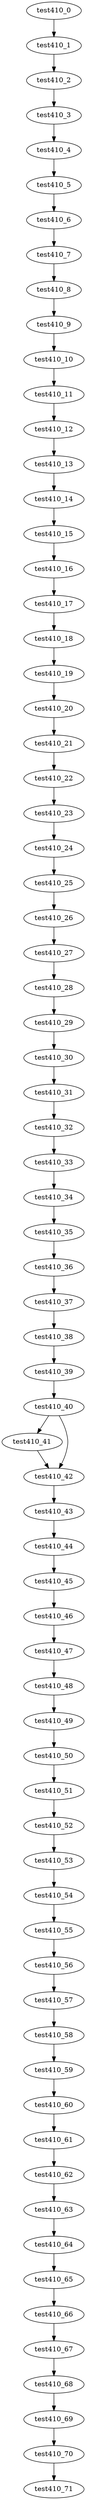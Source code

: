 digraph G {
test410_0->test410_1;
test410_1->test410_2;
test410_2->test410_3;
test410_3->test410_4;
test410_4->test410_5;
test410_5->test410_6;
test410_6->test410_7;
test410_7->test410_8;
test410_8->test410_9;
test410_9->test410_10;
test410_10->test410_11;
test410_11->test410_12;
test410_12->test410_13;
test410_13->test410_14;
test410_14->test410_15;
test410_15->test410_16;
test410_16->test410_17;
test410_17->test410_18;
test410_18->test410_19;
test410_19->test410_20;
test410_20->test410_21;
test410_21->test410_22;
test410_22->test410_23;
test410_23->test410_24;
test410_24->test410_25;
test410_25->test410_26;
test410_26->test410_27;
test410_27->test410_28;
test410_28->test410_29;
test410_29->test410_30;
test410_30->test410_31;
test410_31->test410_32;
test410_32->test410_33;
test410_33->test410_34;
test410_34->test410_35;
test410_35->test410_36;
test410_36->test410_37;
test410_37->test410_38;
test410_38->test410_39;
test410_39->test410_40;
test410_40->test410_41;
test410_40->test410_42;
test410_41->test410_42;
test410_42->test410_43;
test410_43->test410_44;
test410_44->test410_45;
test410_45->test410_46;
test410_46->test410_47;
test410_47->test410_48;
test410_48->test410_49;
test410_49->test410_50;
test410_50->test410_51;
test410_51->test410_52;
test410_52->test410_53;
test410_53->test410_54;
test410_54->test410_55;
test410_55->test410_56;
test410_56->test410_57;
test410_57->test410_58;
test410_58->test410_59;
test410_59->test410_60;
test410_60->test410_61;
test410_61->test410_62;
test410_62->test410_63;
test410_63->test410_64;
test410_64->test410_65;
test410_65->test410_66;
test410_66->test410_67;
test410_67->test410_68;
test410_68->test410_69;
test410_69->test410_70;
test410_70->test410_71;

}
